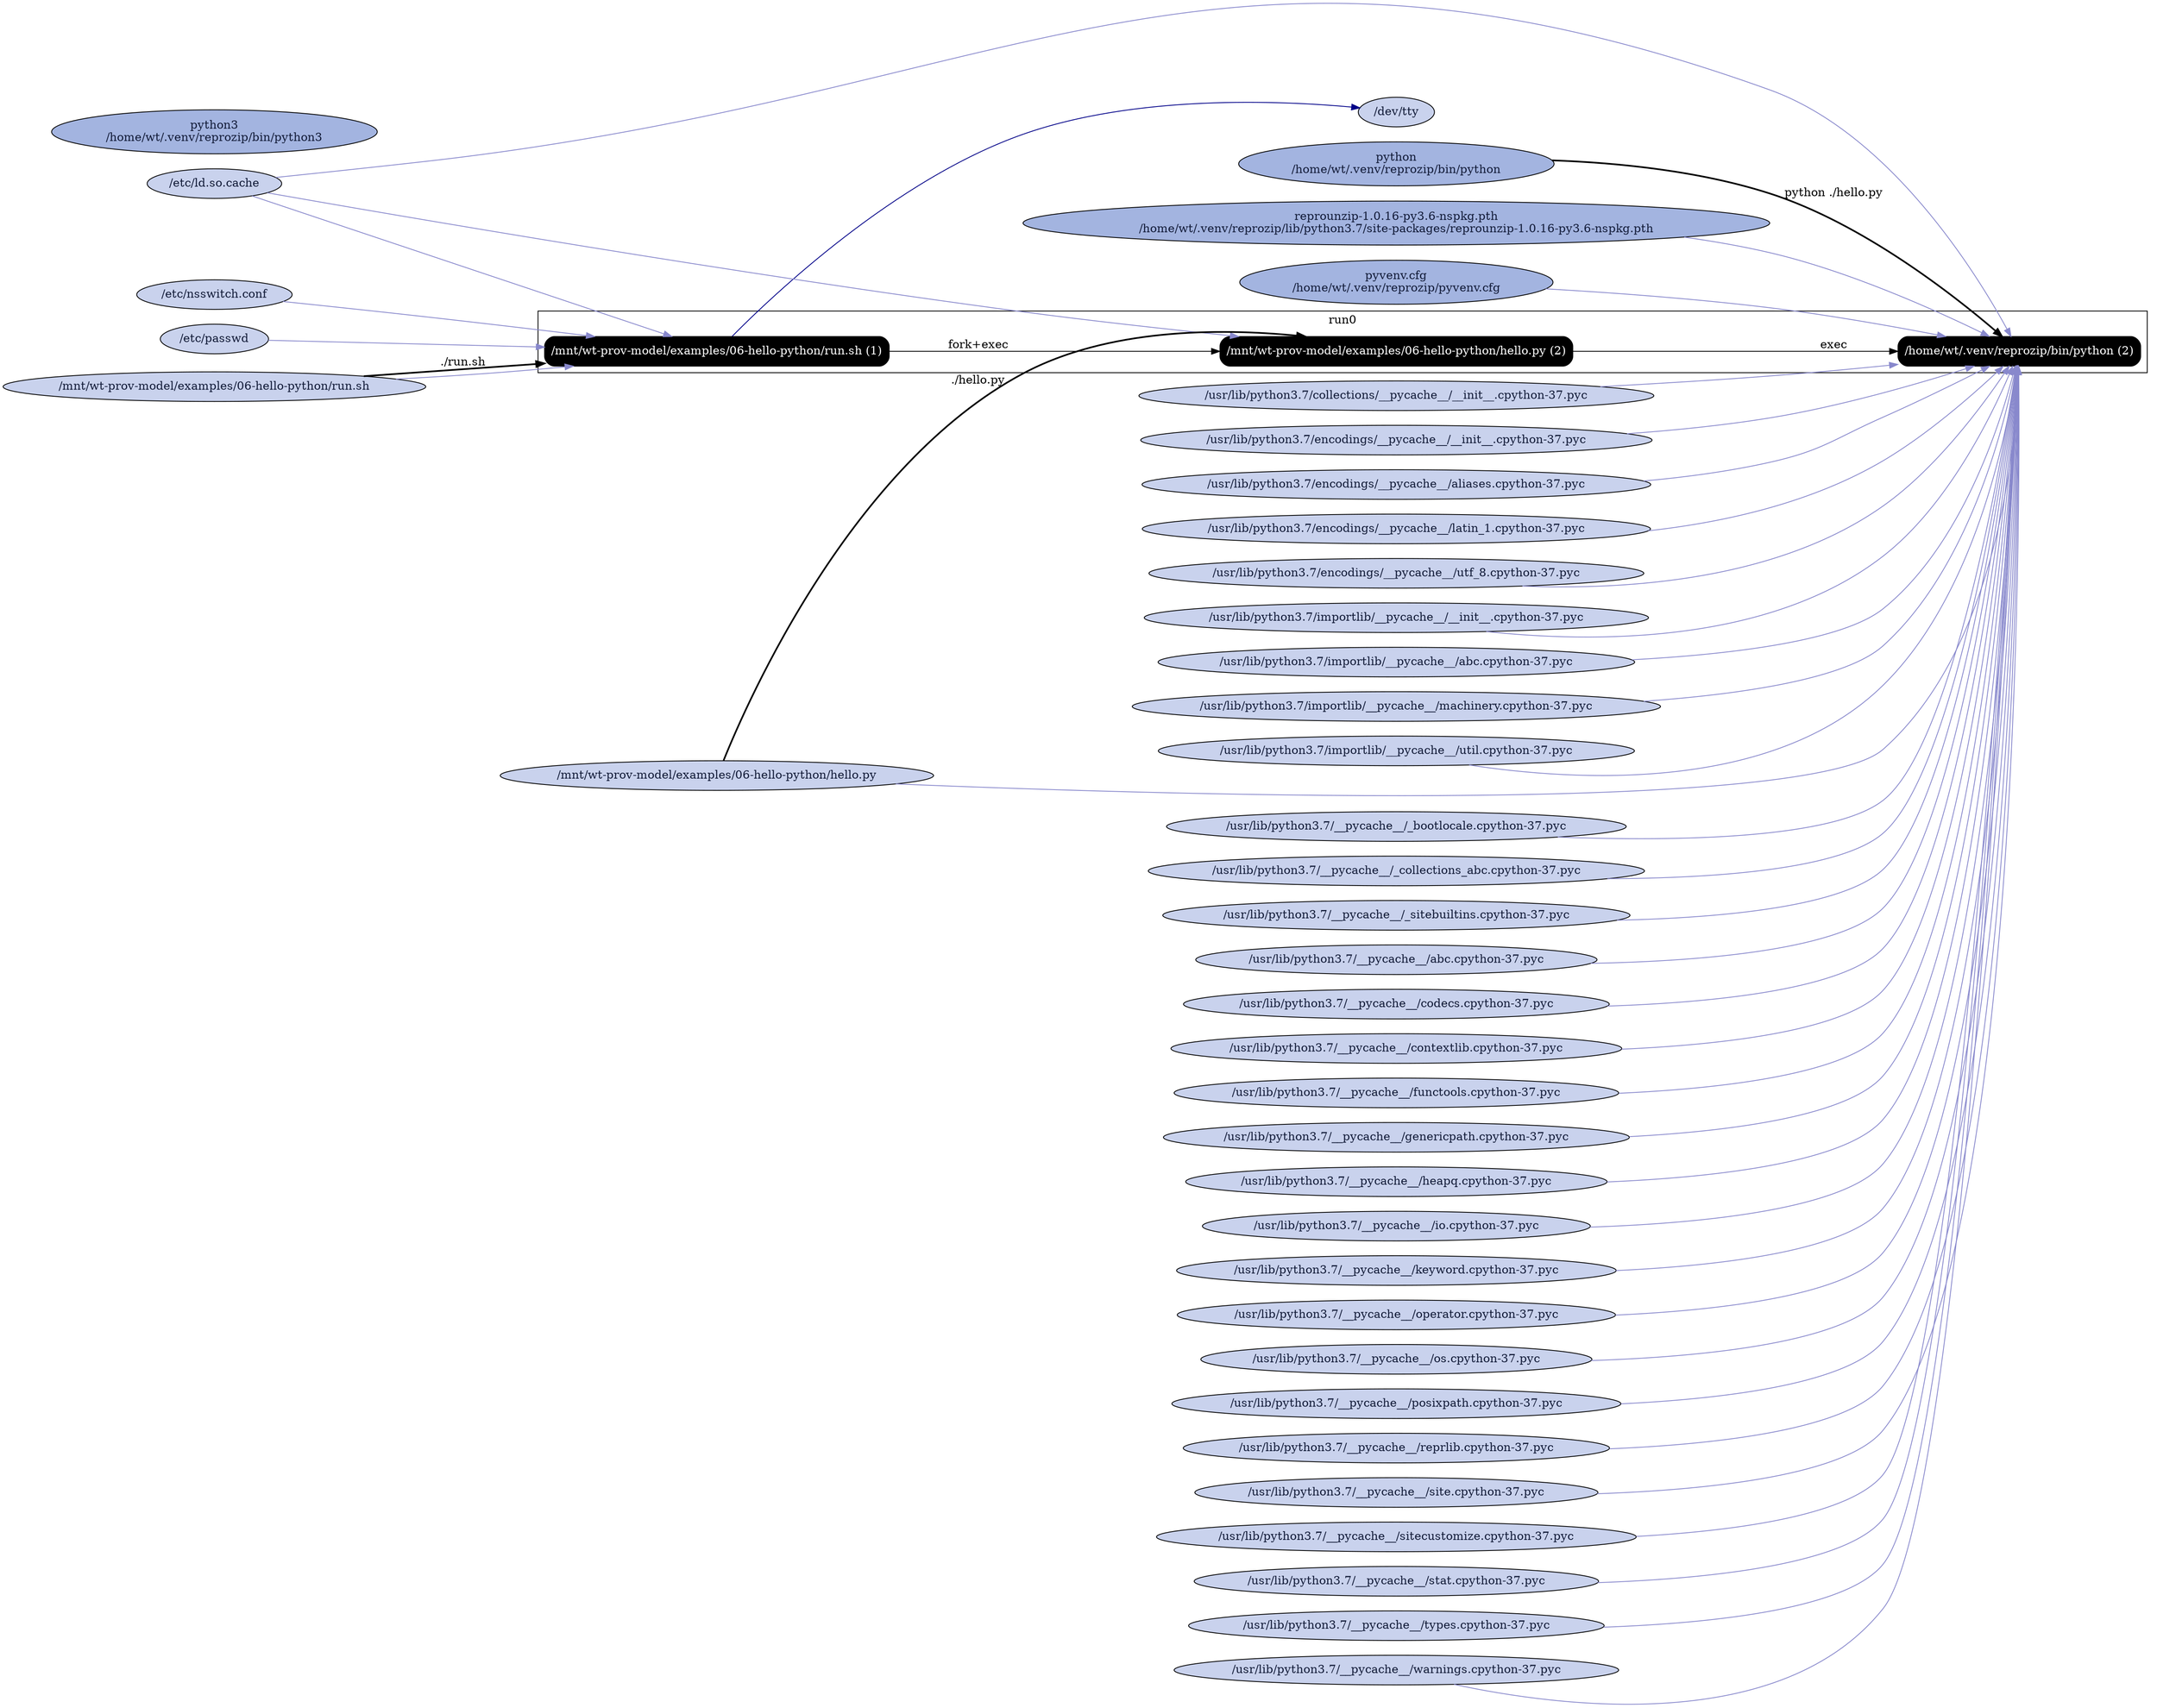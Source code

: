 digraph G {
    rankdir=LR;

    /* programs */
    node [shape=box fontcolor=white fillcolor=black style="filled,rounded"];
    subgraph cluster_run0 {
        label="run0";
        prog0 [label="/mnt/wt-prov-model/examples/06-hello-python/run.sh (1)"];
        prog1 [label="/mnt/wt-prov-model/examples/06-hello-python/hello.py (2)"];
        prog0 -> prog1 [label="fork+exec"];
        prog2 [label="/home/wt/.venv/reprozip/bin/python (2)"];
        prog1 -> prog2 [label="exec"];
    }

    node [shape=ellipse fontcolor="#131C39" fillcolor="#C9D2ED"];

    /* other files */
    "/dev/tty";
    "/etc/ld.so.cache";
    "/etc/nsswitch.conf";
    "/etc/passwd";
    "/home/wt/.venv/reprozip/bin/python" [fillcolor="#A3B4E0", label="python\n/home/wt/.venv/reprozip/bin/python"];
    "/home/wt/.venv/reprozip/bin/python3" [fillcolor="#A3B4E0", label="python3\n/home/wt/.venv/reprozip/bin/python3"];
    "/home/wt/.venv/reprozip/lib/python3.7/site-packages/reprounzip-1.0.16-py3.6-nspkg.pth" [fillcolor="#A3B4E0", label="reprounzip-1.0.16-py3.6-nspkg.pth\n/home/wt/.venv/reprozip/lib/python3.7/site-packages/reprounzip-1.0.16-py3.6-nspkg.pth"];
    "/home/wt/.venv/reprozip/pyvenv.cfg" [fillcolor="#A3B4E0", label="pyvenv.cfg\n/home/wt/.venv/reprozip/pyvenv.cfg"];
    "/mnt/wt-prov-model/examples/06-hello-python/hello.py";
    "/mnt/wt-prov-model/examples/06-hello-python/run.sh";
    "/usr/lib/python3.7/__pycache__/_bootlocale.cpython-37.pyc";
    "/usr/lib/python3.7/__pycache__/_collections_abc.cpython-37.pyc";
    "/usr/lib/python3.7/__pycache__/_sitebuiltins.cpython-37.pyc";
    "/usr/lib/python3.7/__pycache__/abc.cpython-37.pyc";
    "/usr/lib/python3.7/__pycache__/codecs.cpython-37.pyc";
    "/usr/lib/python3.7/__pycache__/contextlib.cpython-37.pyc";
    "/usr/lib/python3.7/__pycache__/functools.cpython-37.pyc";
    "/usr/lib/python3.7/__pycache__/genericpath.cpython-37.pyc";
    "/usr/lib/python3.7/__pycache__/heapq.cpython-37.pyc";
    "/usr/lib/python3.7/__pycache__/io.cpython-37.pyc";
    "/usr/lib/python3.7/__pycache__/keyword.cpython-37.pyc";
    "/usr/lib/python3.7/__pycache__/operator.cpython-37.pyc";
    "/usr/lib/python3.7/__pycache__/os.cpython-37.pyc";
    "/usr/lib/python3.7/__pycache__/posixpath.cpython-37.pyc";
    "/usr/lib/python3.7/__pycache__/reprlib.cpython-37.pyc";
    "/usr/lib/python3.7/__pycache__/site.cpython-37.pyc";
    "/usr/lib/python3.7/__pycache__/sitecustomize.cpython-37.pyc";
    "/usr/lib/python3.7/__pycache__/stat.cpython-37.pyc";
    "/usr/lib/python3.7/__pycache__/types.cpython-37.pyc";
    "/usr/lib/python3.7/__pycache__/warnings.cpython-37.pyc";
    "/usr/lib/python3.7/collections/__pycache__/__init__.cpython-37.pyc";
    "/usr/lib/python3.7/encodings/__pycache__/__init__.cpython-37.pyc";
    "/usr/lib/python3.7/encodings/__pycache__/aliases.cpython-37.pyc";
    "/usr/lib/python3.7/encodings/__pycache__/latin_1.cpython-37.pyc";
    "/usr/lib/python3.7/encodings/__pycache__/utf_8.cpython-37.pyc";
    "/usr/lib/python3.7/importlib/__pycache__/__init__.cpython-37.pyc";
    "/usr/lib/python3.7/importlib/__pycache__/abc.cpython-37.pyc";
    "/usr/lib/python3.7/importlib/__pycache__/machinery.cpython-37.pyc";
    "/usr/lib/python3.7/importlib/__pycache__/util.cpython-37.pyc";

    "/mnt/wt-prov-model/examples/06-hello-python/run.sh" -> prog0 [style=bold, label="./run.sh"];
    "/etc/ld.so.cache" -> prog0 [color="#8888CC"];
    prog0 -> "/dev/tty" [color="#000088"];
    "/etc/nsswitch.conf" -> prog0 [color="#8888CC"];
    "/etc/passwd" -> prog0 [color="#8888CC"];
    "/mnt/wt-prov-model/examples/06-hello-python/run.sh" -> prog0 [color="#8888CC"];
    "/mnt/wt-prov-model/examples/06-hello-python/hello.py" -> prog1 [style=bold, label="./hello.py"];
    "/etc/ld.so.cache" -> prog1 [color="#8888CC"];
    "/home/wt/.venv/reprozip/bin/python" -> prog2 [style=bold, label="python ./hello.py"];
    "/etc/ld.so.cache" -> prog2 [color="#8888CC"];
    "/usr/lib/python3.7/encodings/__pycache__/__init__.cpython-37.pyc" -> prog2 [color="#8888CC"];
    "/usr/lib/python3.7/__pycache__/codecs.cpython-37.pyc" -> prog2 [color="#8888CC"];
    "/usr/lib/python3.7/encodings/__pycache__/aliases.cpython-37.pyc" -> prog2 [color="#8888CC"];
    "/usr/lib/python3.7/encodings/__pycache__/utf_8.cpython-37.pyc" -> prog2 [color="#8888CC"];
    "/usr/lib/python3.7/encodings/__pycache__/latin_1.cpython-37.pyc" -> prog2 [color="#8888CC"];
    "/usr/lib/python3.7/__pycache__/io.cpython-37.pyc" -> prog2 [color="#8888CC"];
    "/usr/lib/python3.7/__pycache__/abc.cpython-37.pyc" -> prog2 [color="#8888CC"];
    "/usr/lib/python3.7/__pycache__/site.cpython-37.pyc" -> prog2 [color="#8888CC"];
    "/usr/lib/python3.7/__pycache__/os.cpython-37.pyc" -> prog2 [color="#8888CC"];
    "/usr/lib/python3.7/__pycache__/stat.cpython-37.pyc" -> prog2 [color="#8888CC"];
    "/usr/lib/python3.7/__pycache__/posixpath.cpython-37.pyc" -> prog2 [color="#8888CC"];
    "/usr/lib/python3.7/__pycache__/genericpath.cpython-37.pyc" -> prog2 [color="#8888CC"];
    "/usr/lib/python3.7/__pycache__/_collections_abc.cpython-37.pyc" -> prog2 [color="#8888CC"];
    "/usr/lib/python3.7/__pycache__/_sitebuiltins.cpython-37.pyc" -> prog2 [color="#8888CC"];
    "/home/wt/.venv/reprozip/pyvenv.cfg" -> prog2 [color="#8888CC"];
    "/home/wt/.venv/reprozip/lib/python3.7/site-packages/reprounzip-1.0.16-py3.6-nspkg.pth" -> prog2 [color="#8888CC"];
    "/usr/lib/python3.7/__pycache__/_bootlocale.cpython-37.pyc" -> prog2 [color="#8888CC"];
    "/usr/lib/python3.7/__pycache__/types.cpython-37.pyc" -> prog2 [color="#8888CC"];
    "/usr/lib/python3.7/importlib/__pycache__/__init__.cpython-37.pyc" -> prog2 [color="#8888CC"];
    "/usr/lib/python3.7/__pycache__/warnings.cpython-37.pyc" -> prog2 [color="#8888CC"];
    "/usr/lib/python3.7/importlib/__pycache__/util.cpython-37.pyc" -> prog2 [color="#8888CC"];
    "/usr/lib/python3.7/importlib/__pycache__/abc.cpython-37.pyc" -> prog2 [color="#8888CC"];
    "/usr/lib/python3.7/importlib/__pycache__/machinery.cpython-37.pyc" -> prog2 [color="#8888CC"];
    "/usr/lib/python3.7/__pycache__/contextlib.cpython-37.pyc" -> prog2 [color="#8888CC"];
    "/usr/lib/python3.7/collections/__pycache__/__init__.cpython-37.pyc" -> prog2 [color="#8888CC"];
    "/usr/lib/python3.7/__pycache__/operator.cpython-37.pyc" -> prog2 [color="#8888CC"];
    "/usr/lib/python3.7/__pycache__/keyword.cpython-37.pyc" -> prog2 [color="#8888CC"];
    "/usr/lib/python3.7/__pycache__/heapq.cpython-37.pyc" -> prog2 [color="#8888CC"];
    "/usr/lib/python3.7/__pycache__/reprlib.cpython-37.pyc" -> prog2 [color="#8888CC"];
    "/usr/lib/python3.7/__pycache__/functools.cpython-37.pyc" -> prog2 [color="#8888CC"];
    "/usr/lib/python3.7/__pycache__/sitecustomize.cpython-37.pyc" -> prog2 [color="#8888CC"];
    "/mnt/wt-prov-model/examples/06-hello-python/hello.py" -> prog2 [color="#8888CC"];
}

